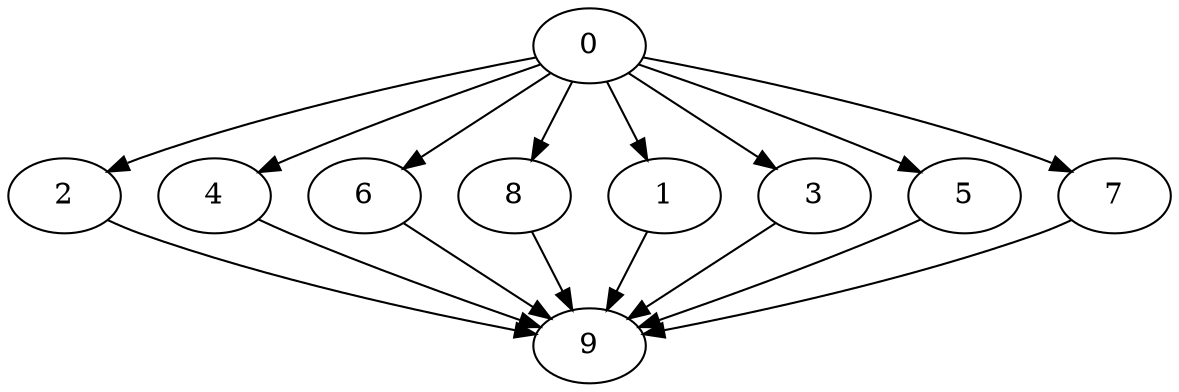 digraph "Fork_Join_Nodes_10_CCR_1.00_WeightType_Random#1" {
	graph ["Duplicate states"=0,
		GraphType=F_J,
		"Max states in OPEN"=0,
		Modes="120000ms; topo-ordered tasks, ; Pruning: task equivalence, fixed order ready list, ; F-value: ; Optimisation: best schedule length (\
SL) optimisation on equal, ",
		NumberOfTasks=10,
		"Pruned using list schedule length"=1020,
		"States removed from OPEN"=0,
		TargetSystem="Homogeneous-2",
		"Time to schedule (ms)"=231,
		"Total idle time"=14,
		"Total schedule length"=63,
		"Total sequential time"=93,
		"Total states created"=11901
	];
	0	["Finish time"=12,
		Processor=0,
		"Start time"=0,
		Weight=12];
	2	["Finish time"=48,
		Processor=1,
		"Start time"=36,
		Weight=12];
	0 -> 2	[Weight=4];
	4	["Finish time"=34,
		Processor=0,
		"Start time"=22,
		Weight=12];
	0 -> 4	[Weight=9];
	6	["Finish time"=27,
		Processor=1,
		"Start time"=21,
		Weight=6];
	0 -> 6	[Weight=8];
	8	["Finish time"=22,
		Processor=0,
		"Start time"=12,
		Weight=10];
	0 -> 8	[Weight=8];
	1	["Finish time"=44,
		Processor=0,
		"Start time"=34,
		Weight=10];
	0 -> 1	[Weight=9];
	3	["Finish time"=21,
		Processor=1,
		"Start time"=14,
		Weight=7];
	0 -> 3	[Weight=2];
	5	["Finish time"=33,
		Processor=1,
		"Start time"=27,
		Weight=6];
	0 -> 5	[Weight=10];
	7	["Finish time"=36,
		Processor=1,
		"Start time"=33,
		Weight=3];
	0 -> 7	[Weight=7];
	9	["Finish time"=63,
		Processor=1,
		"Start time"=48,
		Weight=15];
	2 -> 9	[Weight=5];
	4 -> 9	[Weight=3];
	6 -> 9	[Weight=8];
	8 -> 9	[Weight=4];
	1 -> 9	[Weight=2];
	3 -> 9	[Weight=5];
	5 -> 9	[Weight=5];
	7 -> 9	[Weight=4];
}
